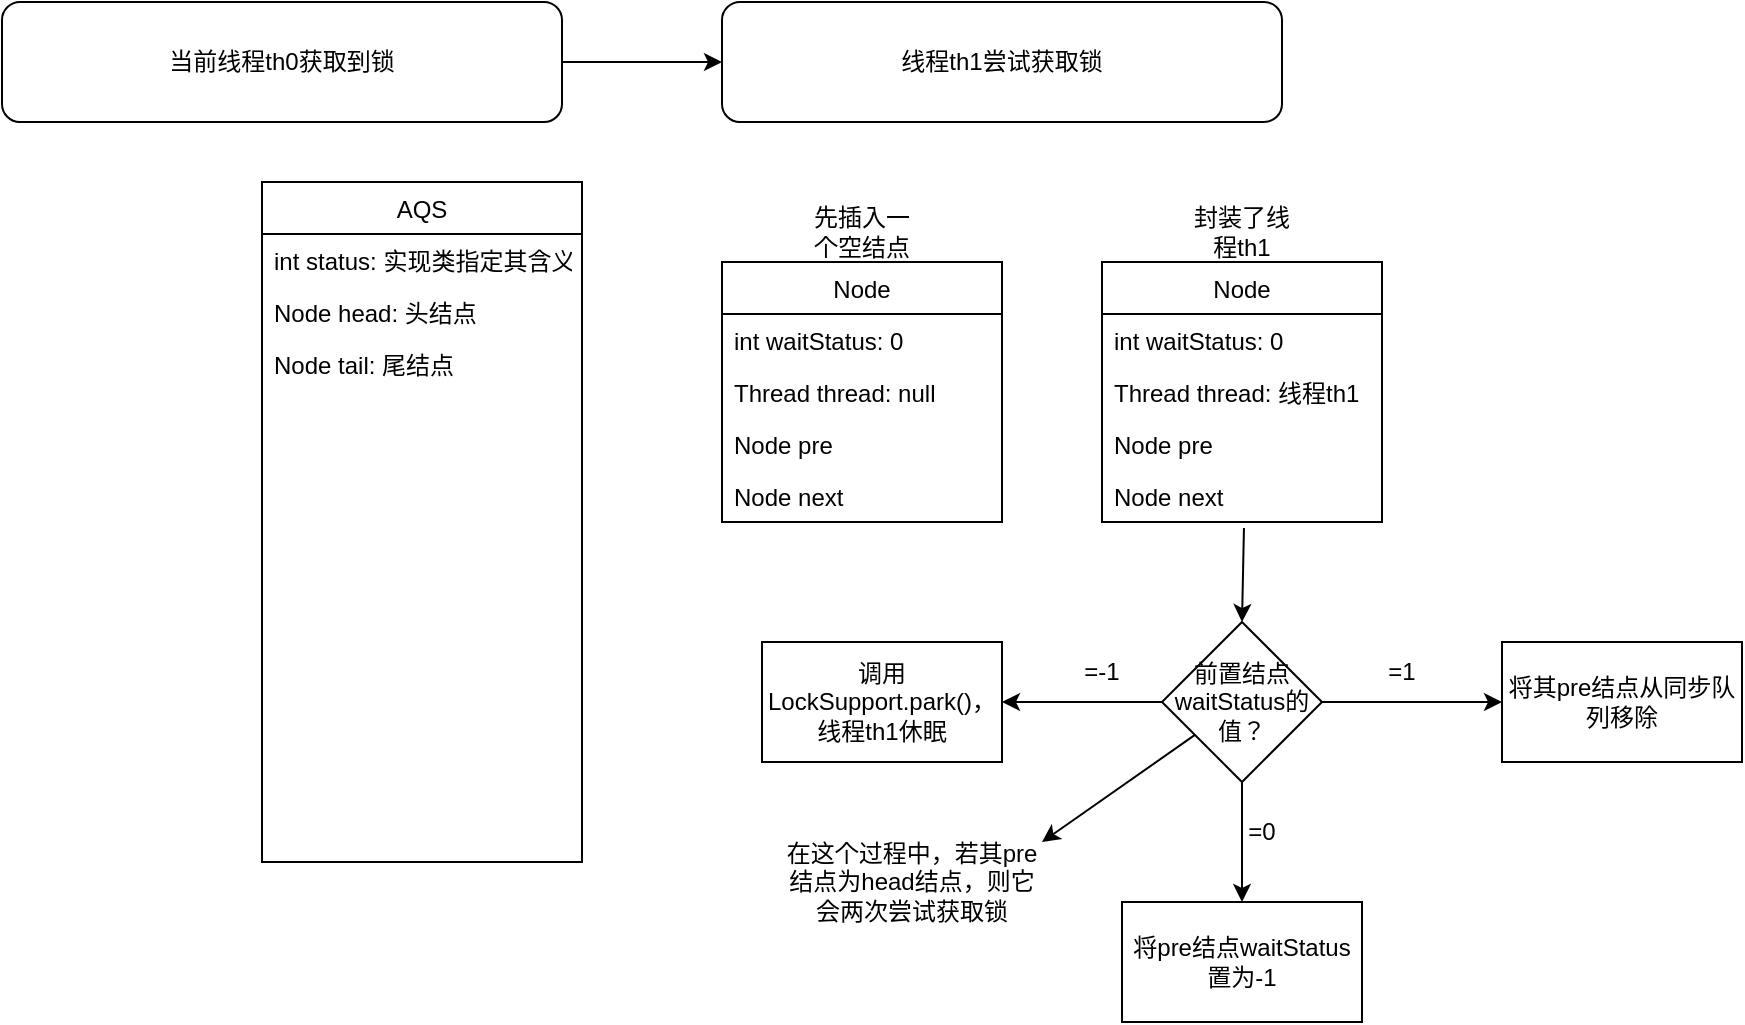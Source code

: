 <mxfile version="19.0.3" type="device"><diagram id="eWiV7Knukln1PnCLYh07" name="第 1 页"><mxGraphModel dx="1935" dy="553" grid="1" gridSize="10" guides="1" tooltips="1" connect="1" arrows="1" fold="1" page="1" pageScale="1" pageWidth="827" pageHeight="1169" math="0" shadow="0"><root><mxCell id="0"/><mxCell id="1" parent="0"/><mxCell id="3GQnYasBVdoGPcH6b3J1-1" value="当前线程th0获取到锁" style="rounded=1;whiteSpace=wrap;html=1;" vertex="1" parent="1"><mxGeometry x="-90" y="120" width="280" height="60" as="geometry"/></mxCell><mxCell id="3GQnYasBVdoGPcH6b3J1-3" value="AQS" style="swimlane;fontStyle=0;childLayout=stackLayout;horizontal=1;startSize=26;fillColor=none;horizontalStack=0;resizeParent=1;resizeParentMax=0;resizeLast=0;collapsible=1;marginBottom=0;" vertex="1" parent="1"><mxGeometry x="40" y="210" width="160" height="340" as="geometry"/></mxCell><mxCell id="3GQnYasBVdoGPcH6b3J1-4" value="int status: 实现类指定其含义" style="text;strokeColor=none;fillColor=none;align=left;verticalAlign=top;spacingLeft=4;spacingRight=4;overflow=hidden;rotatable=0;points=[[0,0.5],[1,0.5]];portConstraint=eastwest;" vertex="1" parent="3GQnYasBVdoGPcH6b3J1-3"><mxGeometry y="26" width="160" height="26" as="geometry"/></mxCell><mxCell id="3GQnYasBVdoGPcH6b3J1-5" value="Node head: 头结点" style="text;strokeColor=none;fillColor=none;align=left;verticalAlign=top;spacingLeft=4;spacingRight=4;overflow=hidden;rotatable=0;points=[[0,0.5],[1,0.5]];portConstraint=eastwest;" vertex="1" parent="3GQnYasBVdoGPcH6b3J1-3"><mxGeometry y="52" width="160" height="26" as="geometry"/></mxCell><mxCell id="3GQnYasBVdoGPcH6b3J1-6" value="Node tail: 尾结点" style="text;strokeColor=none;fillColor=none;align=left;verticalAlign=top;spacingLeft=4;spacingRight=4;overflow=hidden;rotatable=0;points=[[0,0.5],[1,0.5]];portConstraint=eastwest;" vertex="1" parent="3GQnYasBVdoGPcH6b3J1-3"><mxGeometry y="78" width="160" height="262" as="geometry"/></mxCell><mxCell id="3GQnYasBVdoGPcH6b3J1-27" value="线程th1尝试获取锁" style="rounded=1;whiteSpace=wrap;html=1;" vertex="1" parent="1"><mxGeometry x="270" y="120" width="280" height="60" as="geometry"/></mxCell><mxCell id="3GQnYasBVdoGPcH6b3J1-28" value="" style="endArrow=classic;html=1;rounded=0;exitX=1;exitY=0.5;exitDx=0;exitDy=0;entryX=0;entryY=0.5;entryDx=0;entryDy=0;" edge="1" parent="1" source="3GQnYasBVdoGPcH6b3J1-1" target="3GQnYasBVdoGPcH6b3J1-27"><mxGeometry width="50" height="50" relative="1" as="geometry"><mxPoint x="210" y="120" as="sourcePoint"/><mxPoint x="260" y="70" as="targetPoint"/></mxGeometry></mxCell><mxCell id="3GQnYasBVdoGPcH6b3J1-33" value="" style="group" vertex="1" connectable="0" parent="1"><mxGeometry x="270" y="220" width="140" height="160" as="geometry"/></mxCell><mxCell id="3GQnYasBVdoGPcH6b3J1-21" value="Node" style="swimlane;fontStyle=0;childLayout=stackLayout;horizontal=1;startSize=26;fillColor=none;horizontalStack=0;resizeParent=1;resizeParentMax=0;resizeLast=0;collapsible=1;marginBottom=0;" vertex="1" parent="3GQnYasBVdoGPcH6b3J1-33"><mxGeometry y="30" width="140" height="130" as="geometry"/></mxCell><mxCell id="3GQnYasBVdoGPcH6b3J1-22" value="int waitStatus: 0" style="text;strokeColor=none;fillColor=none;align=left;verticalAlign=top;spacingLeft=4;spacingRight=4;overflow=hidden;rotatable=0;points=[[0,0.5],[1,0.5]];portConstraint=eastwest;" vertex="1" parent="3GQnYasBVdoGPcH6b3J1-21"><mxGeometry y="26" width="140" height="26" as="geometry"/></mxCell><mxCell id="3GQnYasBVdoGPcH6b3J1-23" value="Thread thread: null" style="text;strokeColor=none;fillColor=none;align=left;verticalAlign=top;spacingLeft=4;spacingRight=4;overflow=hidden;rotatable=0;points=[[0,0.5],[1,0.5]];portConstraint=eastwest;" vertex="1" parent="3GQnYasBVdoGPcH6b3J1-21"><mxGeometry y="52" width="140" height="26" as="geometry"/></mxCell><mxCell id="3GQnYasBVdoGPcH6b3J1-24" value="Node pre" style="text;strokeColor=none;fillColor=none;align=left;verticalAlign=top;spacingLeft=4;spacingRight=4;overflow=hidden;rotatable=0;points=[[0,0.5],[1,0.5]];portConstraint=eastwest;" vertex="1" parent="3GQnYasBVdoGPcH6b3J1-21"><mxGeometry y="78" width="140" height="26" as="geometry"/></mxCell><mxCell id="3GQnYasBVdoGPcH6b3J1-25" value="Node next" style="text;strokeColor=none;fillColor=none;align=left;verticalAlign=top;spacingLeft=4;spacingRight=4;overflow=hidden;rotatable=0;points=[[0,0.5],[1,0.5]];portConstraint=eastwest;" vertex="1" parent="3GQnYasBVdoGPcH6b3J1-21"><mxGeometry y="104" width="140" height="26" as="geometry"/></mxCell><mxCell id="3GQnYasBVdoGPcH6b3J1-32" value="先插入一个空结点" style="text;html=1;strokeColor=none;fillColor=none;align=center;verticalAlign=middle;whiteSpace=wrap;rounded=0;" vertex="1" parent="3GQnYasBVdoGPcH6b3J1-33"><mxGeometry x="40" width="60" height="30" as="geometry"/></mxCell><mxCell id="3GQnYasBVdoGPcH6b3J1-34" value="" style="group" vertex="1" connectable="0" parent="1"><mxGeometry x="460" y="220" width="140" height="160" as="geometry"/></mxCell><mxCell id="3GQnYasBVdoGPcH6b3J1-35" value="Node" style="swimlane;fontStyle=0;childLayout=stackLayout;horizontal=1;startSize=26;fillColor=none;horizontalStack=0;resizeParent=1;resizeParentMax=0;resizeLast=0;collapsible=1;marginBottom=0;" vertex="1" parent="3GQnYasBVdoGPcH6b3J1-34"><mxGeometry y="30" width="140" height="130" as="geometry"/></mxCell><mxCell id="3GQnYasBVdoGPcH6b3J1-36" value="int waitStatus: 0" style="text;strokeColor=none;fillColor=none;align=left;verticalAlign=top;spacingLeft=4;spacingRight=4;overflow=hidden;rotatable=0;points=[[0,0.5],[1,0.5]];portConstraint=eastwest;" vertex="1" parent="3GQnYasBVdoGPcH6b3J1-35"><mxGeometry y="26" width="140" height="26" as="geometry"/></mxCell><mxCell id="3GQnYasBVdoGPcH6b3J1-37" value="Thread thread: 线程th1" style="text;strokeColor=none;fillColor=none;align=left;verticalAlign=top;spacingLeft=4;spacingRight=4;overflow=hidden;rotatable=0;points=[[0,0.5],[1,0.5]];portConstraint=eastwest;" vertex="1" parent="3GQnYasBVdoGPcH6b3J1-35"><mxGeometry y="52" width="140" height="26" as="geometry"/></mxCell><mxCell id="3GQnYasBVdoGPcH6b3J1-38" value="Node pre" style="text;strokeColor=none;fillColor=none;align=left;verticalAlign=top;spacingLeft=4;spacingRight=4;overflow=hidden;rotatable=0;points=[[0,0.5],[1,0.5]];portConstraint=eastwest;" vertex="1" parent="3GQnYasBVdoGPcH6b3J1-35"><mxGeometry y="78" width="140" height="26" as="geometry"/></mxCell><mxCell id="3GQnYasBVdoGPcH6b3J1-39" value="Node next" style="text;strokeColor=none;fillColor=none;align=left;verticalAlign=top;spacingLeft=4;spacingRight=4;overflow=hidden;rotatable=0;points=[[0,0.5],[1,0.5]];portConstraint=eastwest;" vertex="1" parent="3GQnYasBVdoGPcH6b3J1-35"><mxGeometry y="104" width="140" height="26" as="geometry"/></mxCell><mxCell id="3GQnYasBVdoGPcH6b3J1-40" value="封装了线程th1" style="text;html=1;strokeColor=none;fillColor=none;align=center;verticalAlign=middle;whiteSpace=wrap;rounded=0;" vertex="1" parent="3GQnYasBVdoGPcH6b3J1-34"><mxGeometry x="40" width="60" height="30" as="geometry"/></mxCell><mxCell id="3GQnYasBVdoGPcH6b3J1-43" value="" style="edgeStyle=orthogonalEdgeStyle;rounded=0;orthogonalLoop=1;jettySize=auto;html=1;" edge="1" parent="1" source="3GQnYasBVdoGPcH6b3J1-41" target="3GQnYasBVdoGPcH6b3J1-42"><mxGeometry relative="1" as="geometry"/></mxCell><mxCell id="3GQnYasBVdoGPcH6b3J1-46" value="" style="edgeStyle=orthogonalEdgeStyle;rounded=0;orthogonalLoop=1;jettySize=auto;html=1;" edge="1" parent="1" source="3GQnYasBVdoGPcH6b3J1-41" target="3GQnYasBVdoGPcH6b3J1-45"><mxGeometry relative="1" as="geometry"/></mxCell><mxCell id="3GQnYasBVdoGPcH6b3J1-50" value="" style="edgeStyle=orthogonalEdgeStyle;rounded=0;orthogonalLoop=1;jettySize=auto;html=1;" edge="1" parent="1" source="3GQnYasBVdoGPcH6b3J1-41" target="3GQnYasBVdoGPcH6b3J1-49"><mxGeometry relative="1" as="geometry"/></mxCell><mxCell id="3GQnYasBVdoGPcH6b3J1-41" value="前置结点waitStatus的值？" style="rhombus;whiteSpace=wrap;html=1;" vertex="1" parent="1"><mxGeometry x="490" y="430" width="80" height="80" as="geometry"/></mxCell><mxCell id="3GQnYasBVdoGPcH6b3J1-42" value="将pre结点waitStatus置为-1" style="whiteSpace=wrap;html=1;" vertex="1" parent="1"><mxGeometry x="470" y="570" width="120" height="60" as="geometry"/></mxCell><mxCell id="3GQnYasBVdoGPcH6b3J1-44" value="=0" style="text;html=1;strokeColor=none;fillColor=none;align=center;verticalAlign=middle;whiteSpace=wrap;rounded=0;" vertex="1" parent="1"><mxGeometry x="510" y="520" width="60" height="30" as="geometry"/></mxCell><mxCell id="3GQnYasBVdoGPcH6b3J1-45" value="调用LockSupport.park()，线程th1休眠" style="whiteSpace=wrap;html=1;" vertex="1" parent="1"><mxGeometry x="290" y="440" width="120" height="60" as="geometry"/></mxCell><mxCell id="3GQnYasBVdoGPcH6b3J1-47" value="=-1" style="text;html=1;strokeColor=none;fillColor=none;align=center;verticalAlign=middle;whiteSpace=wrap;rounded=0;" vertex="1" parent="1"><mxGeometry x="430" y="440" width="60" height="30" as="geometry"/></mxCell><mxCell id="3GQnYasBVdoGPcH6b3J1-48" value="" style="endArrow=classic;html=1;rounded=0;exitX=0.507;exitY=1.115;exitDx=0;exitDy=0;exitPerimeter=0;entryX=0.5;entryY=0;entryDx=0;entryDy=0;" edge="1" parent="1" source="3GQnYasBVdoGPcH6b3J1-39" target="3GQnYasBVdoGPcH6b3J1-41"><mxGeometry width="50" height="50" relative="1" as="geometry"><mxPoint x="680" y="420" as="sourcePoint"/><mxPoint x="730" y="370" as="targetPoint"/></mxGeometry></mxCell><mxCell id="3GQnYasBVdoGPcH6b3J1-49" value="将其pre结点从同步队列移除" style="whiteSpace=wrap;html=1;" vertex="1" parent="1"><mxGeometry x="660" y="440" width="120" height="60" as="geometry"/></mxCell><mxCell id="3GQnYasBVdoGPcH6b3J1-51" value="=1" style="text;html=1;strokeColor=none;fillColor=none;align=center;verticalAlign=middle;whiteSpace=wrap;rounded=0;" vertex="1" parent="1"><mxGeometry x="580" y="440" width="60" height="30" as="geometry"/></mxCell><mxCell id="3GQnYasBVdoGPcH6b3J1-52" value="在这个过程中，若其pre结点为head结点，则它会两次尝试获取锁" style="text;html=1;strokeColor=none;fillColor=none;align=center;verticalAlign=middle;whiteSpace=wrap;rounded=0;" vertex="1" parent="1"><mxGeometry x="300" y="540" width="130" height="40" as="geometry"/></mxCell><mxCell id="3GQnYasBVdoGPcH6b3J1-53" value="" style="endArrow=classic;html=1;rounded=0;entryX=1;entryY=0;entryDx=0;entryDy=0;" edge="1" parent="1" source="3GQnYasBVdoGPcH6b3J1-41" target="3GQnYasBVdoGPcH6b3J1-52"><mxGeometry width="50" height="50" relative="1" as="geometry"><mxPoint x="460" y="520" as="sourcePoint"/><mxPoint x="710" y="350" as="targetPoint"/></mxGeometry></mxCell></root></mxGraphModel></diagram></mxfile>